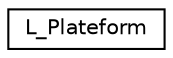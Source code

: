 digraph "Graphical Class Hierarchy"
{
 // LATEX_PDF_SIZE
  edge [fontname="Helvetica",fontsize="10",labelfontname="Helvetica",labelfontsize="10"];
  node [fontname="Helvetica",fontsize="10",shape=record];
  rankdir="LR";
  Node0 [label="L_Plateform",height=0.2,width=0.4,color="black", fillcolor="white", style="filled",URL="$classL__Plateform.html",tooltip=" "];
}
